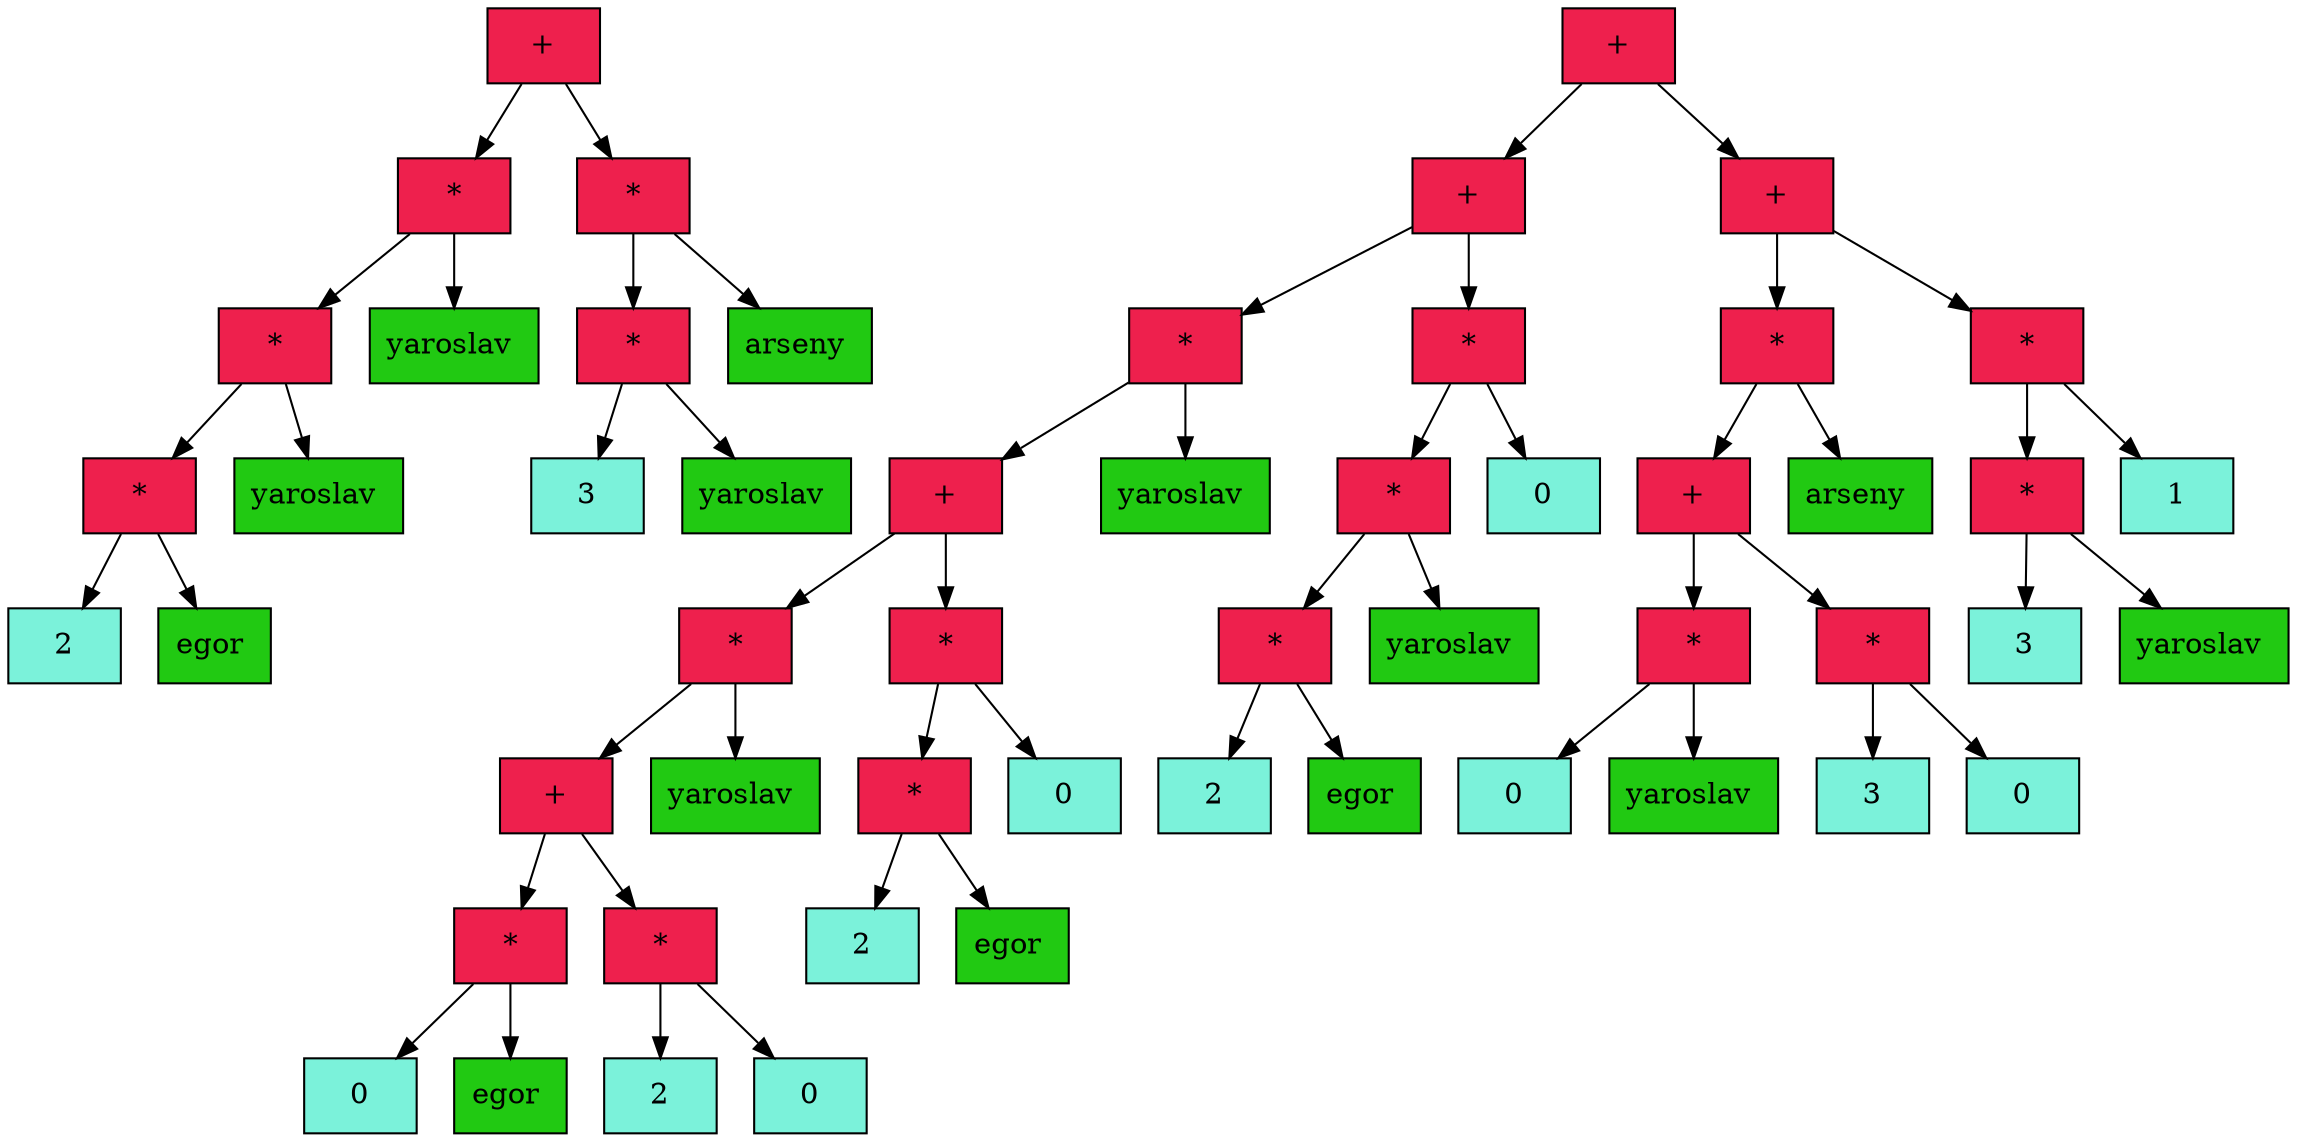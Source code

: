 digraph DotGraph
{
    Node64 [shape="box", color="black", fontcolor="black", fillcolor="#EE204D", style="filled", weight="1", label=" + "];
    Node112 [shape="box", color="black", fontcolor="black", fillcolor="#EE204D", style="filled", weight="1", label=" * "];
    Node160 [shape="box", color="black", fontcolor="black", fillcolor="#EE204D", style="filled", weight="1", label=" * "];
    Node208 [shape="box", color="black", fontcolor="black", fillcolor="#EE204D", style="filled", weight="1", label=" * "];
    Node256 [shape="box", color="black", fontcolor="black", fillcolor="#7BF2DA", style="filled", weight="1", label="2"];
    Node208 -> Node256 [color="black", style="solid", weight="1", label=""];
    Node304 [shape="box", color="black", fontcolor="black", fillcolor="#21C912", style="filled", weight="1", label="egor "];
    Node208 -> Node304 [color="black", style="solid", weight="1", label=""];
    Node160 -> Node208 [color="black", style="solid", weight="1", label=""];
    Node352 [shape="box", color="black", fontcolor="black", fillcolor="#21C912", style="filled", weight="1", label="yaroslav "];
    Node160 -> Node352 [color="black", style="solid", weight="1", label=""];
    Node112 -> Node160 [color="black", style="solid", weight="1", label=""];
    Node400 [shape="box", color="black", fontcolor="black", fillcolor="#21C912", style="filled", weight="1", label="yaroslav "];
    Node112 -> Node400 [color="black", style="solid", weight="1", label=""];
    Node64 -> Node112 [color="black", style="solid", weight="1", label=""];
    Node448 [shape="box", color="black", fontcolor="black", fillcolor="#EE204D", style="filled", weight="1", label=" * "];
    Node496 [shape="box", color="black", fontcolor="black", fillcolor="#EE204D", style="filled", weight="1", label=" * "];
    Node544 [shape="box", color="black", fontcolor="black", fillcolor="#7BF2DA", style="filled", weight="1", label="3"];
    Node496 -> Node544 [color="black", style="solid", weight="1", label=""];
    Node592 [shape="box", color="black", fontcolor="black", fillcolor="#21C912", style="filled", weight="1", label="yaroslav "];
    Node496 -> Node592 [color="black", style="solid", weight="1", label=""];
    Node448 -> Node496 [color="black", style="solid", weight="1", label=""];
    Node640 [shape="box", color="black", fontcolor="black", fillcolor="#21C912", style="filled", weight="1", label="arseny "];
    Node448 -> Node640 [color="black", style="solid", weight="1", label=""];
    Node64 -> Node448 [color="black", style="solid", weight="1", label=""];
    Node2608 [shape="box", color="black", fontcolor="black", fillcolor="#EE204D", style="filled", weight="1", label=" + "];
    Node2560 [shape="box", color="black", fontcolor="black", fillcolor="#EE204D", style="filled", weight="1", label=" + "];
    Node2512 [shape="box", color="black", fontcolor="black", fillcolor="#EE204D", style="filled", weight="1", label=" * "];
    Node2464 [shape="box", color="black", fontcolor="black", fillcolor="#EE204D", style="filled", weight="1", label=" + "];
    Node2416 [shape="box", color="black", fontcolor="black", fillcolor="#EE204D", style="filled", weight="1", label=" * "];
    Node2368 [shape="box", color="black", fontcolor="black", fillcolor="#EE204D", style="filled", weight="1", label=" + "];
    Node2320 [shape="box", color="black", fontcolor="black", fillcolor="#EE204D", style="filled", weight="1", label=" * "];
    Node2272 [shape="box", color="black", fontcolor="black", fillcolor="#7BF2DA", style="filled", weight="1", label="0"];
    Node2320 -> Node2272 [color="black", style="solid", weight="1", label=""];
    Node2224 [shape="box", color="black", fontcolor="black", fillcolor="#21C912", style="filled", weight="1", label="egor "];
    Node2320 -> Node2224 [color="black", style="solid", weight="1", label=""];
    Node2368 -> Node2320 [color="black", style="solid", weight="1", label=""];
    Node2176 [shape="box", color="black", fontcolor="black", fillcolor="#EE204D", style="filled", weight="1", label=" * "];
    Node2128 [shape="box", color="black", fontcolor="black", fillcolor="#7BF2DA", style="filled", weight="1", label="2"];
    Node2176 -> Node2128 [color="black", style="solid", weight="1", label=""];
    Node2080 [shape="box", color="black", fontcolor="black", fillcolor="#7BF2DA", style="filled", weight="1", label="0"];
    Node2176 -> Node2080 [color="black", style="solid", weight="1", label=""];
    Node2368 -> Node2176 [color="black", style="solid", weight="1", label=""];
    Node2416 -> Node2368 [color="black", style="solid", weight="1", label=""];
    Node2032 [shape="box", color="black", fontcolor="black", fillcolor="#21C912", style="filled", weight="1", label="yaroslav "];
    Node2416 -> Node2032 [color="black", style="solid", weight="1", label=""];
    Node2464 -> Node2416 [color="black", style="solid", weight="1", label=""];
    Node1984 [shape="box", color="black", fontcolor="black", fillcolor="#EE204D", style="filled", weight="1", label=" * "];
    Node1936 [shape="box", color="black", fontcolor="black", fillcolor="#EE204D", style="filled", weight="1", label=" * "];
    Node1888 [shape="box", color="black", fontcolor="black", fillcolor="#7BF2DA", style="filled", weight="1", label="2"];
    Node1936 -> Node1888 [color="black", style="solid", weight="1", label=""];
    Node1840 [shape="box", color="black", fontcolor="black", fillcolor="#21C912", style="filled", weight="1", label="egor "];
    Node1936 -> Node1840 [color="black", style="solid", weight="1", label=""];
    Node1984 -> Node1936 [color="black", style="solid", weight="1", label=""];
    Node1792 [shape="box", color="black", fontcolor="black", fillcolor="#7BF2DA", style="filled", weight="1", label="0"];
    Node1984 -> Node1792 [color="black", style="solid", weight="1", label=""];
    Node2464 -> Node1984 [color="black", style="solid", weight="1", label=""];
    Node2512 -> Node2464 [color="black", style="solid", weight="1", label=""];
    Node1744 [shape="box", color="black", fontcolor="black", fillcolor="#21C912", style="filled", weight="1", label="yaroslav "];
    Node2512 -> Node1744 [color="black", style="solid", weight="1", label=""];
    Node2560 -> Node2512 [color="black", style="solid", weight="1", label=""];
    Node1696 [shape="box", color="black", fontcolor="black", fillcolor="#EE204D", style="filled", weight="1", label=" * "];
    Node1648 [shape="box", color="black", fontcolor="black", fillcolor="#EE204D", style="filled", weight="1", label=" * "];
    Node1600 [shape="box", color="black", fontcolor="black", fillcolor="#EE204D", style="filled", weight="1", label=" * "];
    Node1552 [shape="box", color="black", fontcolor="black", fillcolor="#7BF2DA", style="filled", weight="1", label="2"];
    Node1600 -> Node1552 [color="black", style="solid", weight="1", label=""];
    Node1504 [shape="box", color="black", fontcolor="black", fillcolor="#21C912", style="filled", weight="1", label="egor "];
    Node1600 -> Node1504 [color="black", style="solid", weight="1", label=""];
    Node1648 -> Node1600 [color="black", style="solid", weight="1", label=""];
    Node1456 [shape="box", color="black", fontcolor="black", fillcolor="#21C912", style="filled", weight="1", label="yaroslav "];
    Node1648 -> Node1456 [color="black", style="solid", weight="1", label=""];
    Node1696 -> Node1648 [color="black", style="solid", weight="1", label=""];
    Node1408 [shape="box", color="black", fontcolor="black", fillcolor="#7BF2DA", style="filled", weight="1", label="0"];
    Node1696 -> Node1408 [color="black", style="solid", weight="1", label=""];
    Node2560 -> Node1696 [color="black", style="solid", weight="1", label=""];
    Node2608 -> Node2560 [color="black", style="solid", weight="1", label=""];
    Node1360 [shape="box", color="black", fontcolor="black", fillcolor="#EE204D", style="filled", weight="1", label=" + "];
    Node1312 [shape="box", color="black", fontcolor="black", fillcolor="#EE204D", style="filled", weight="1", label=" * "];
    Node1264 [shape="box", color="black", fontcolor="black", fillcolor="#EE204D", style="filled", weight="1", label=" + "];
    Node1216 [shape="box", color="black", fontcolor="black", fillcolor="#EE204D", style="filled", weight="1", label=" * "];
    Node1168 [shape="box", color="black", fontcolor="black", fillcolor="#7BF2DA", style="filled", weight="1", label="0"];
    Node1216 -> Node1168 [color="black", style="solid", weight="1", label=""];
    Node1120 [shape="box", color="black", fontcolor="black", fillcolor="#21C912", style="filled", weight="1", label="yaroslav "];
    Node1216 -> Node1120 [color="black", style="solid", weight="1", label=""];
    Node1264 -> Node1216 [color="black", style="solid", weight="1", label=""];
    Node1072 [shape="box", color="black", fontcolor="black", fillcolor="#EE204D", style="filled", weight="1", label=" * "];
    Node1024 [shape="box", color="black", fontcolor="black", fillcolor="#7BF2DA", style="filled", weight="1", label="3"];
    Node1072 -> Node1024 [color="black", style="solid", weight="1", label=""];
    Node976 [shape="box", color="black", fontcolor="black", fillcolor="#7BF2DA", style="filled", weight="1", label="0"];
    Node1072 -> Node976 [color="black", style="solid", weight="1", label=""];
    Node1264 -> Node1072 [color="black", style="solid", weight="1", label=""];
    Node1312 -> Node1264 [color="black", style="solid", weight="1", label=""];
    Node928 [shape="box", color="black", fontcolor="black", fillcolor="#21C912", style="filled", weight="1", label="arseny "];
    Node1312 -> Node928 [color="black", style="solid", weight="1", label=""];
    Node1360 -> Node1312 [color="black", style="solid", weight="1", label=""];
    Node880 [shape="box", color="black", fontcolor="black", fillcolor="#EE204D", style="filled", weight="1", label=" * "];
    Node832 [shape="box", color="black", fontcolor="black", fillcolor="#EE204D", style="filled", weight="1", label=" * "];
    Node784 [shape="box", color="black", fontcolor="black", fillcolor="#7BF2DA", style="filled", weight="1", label="3"];
    Node832 -> Node784 [color="black", style="solid", weight="1", label=""];
    Node736 [shape="box", color="black", fontcolor="black", fillcolor="#21C912", style="filled", weight="1", label="yaroslav "];
    Node832 -> Node736 [color="black", style="solid", weight="1", label=""];
    Node880 -> Node832 [color="black", style="solid", weight="1", label=""];
    Node688 [shape="box", color="black", fontcolor="black", fillcolor="#7BF2DA", style="filled", weight="1", label="1"];
    Node880 -> Node688 [color="black", style="solid", weight="1", label=""];
    Node1360 -> Node880 [color="black", style="solid", weight="1", label=""];
    Node2608 -> Node1360 [color="black", style="solid", weight="1", label=""];
}
